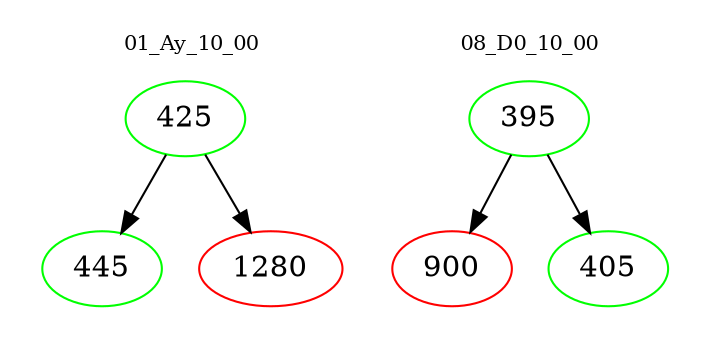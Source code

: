 digraph{
subgraph cluster_0 {
color = white
label = "01_Ay_10_00";
fontsize=10;
T0_425 [label="425", color="green"]
T0_425 -> T0_445 [color="black"]
T0_445 [label="445", color="green"]
T0_425 -> T0_1280 [color="black"]
T0_1280 [label="1280", color="red"]
}
subgraph cluster_1 {
color = white
label = "08_D0_10_00";
fontsize=10;
T1_395 [label="395", color="green"]
T1_395 -> T1_900 [color="black"]
T1_900 [label="900", color="red"]
T1_395 -> T1_405 [color="black"]
T1_405 [label="405", color="green"]
}
}
